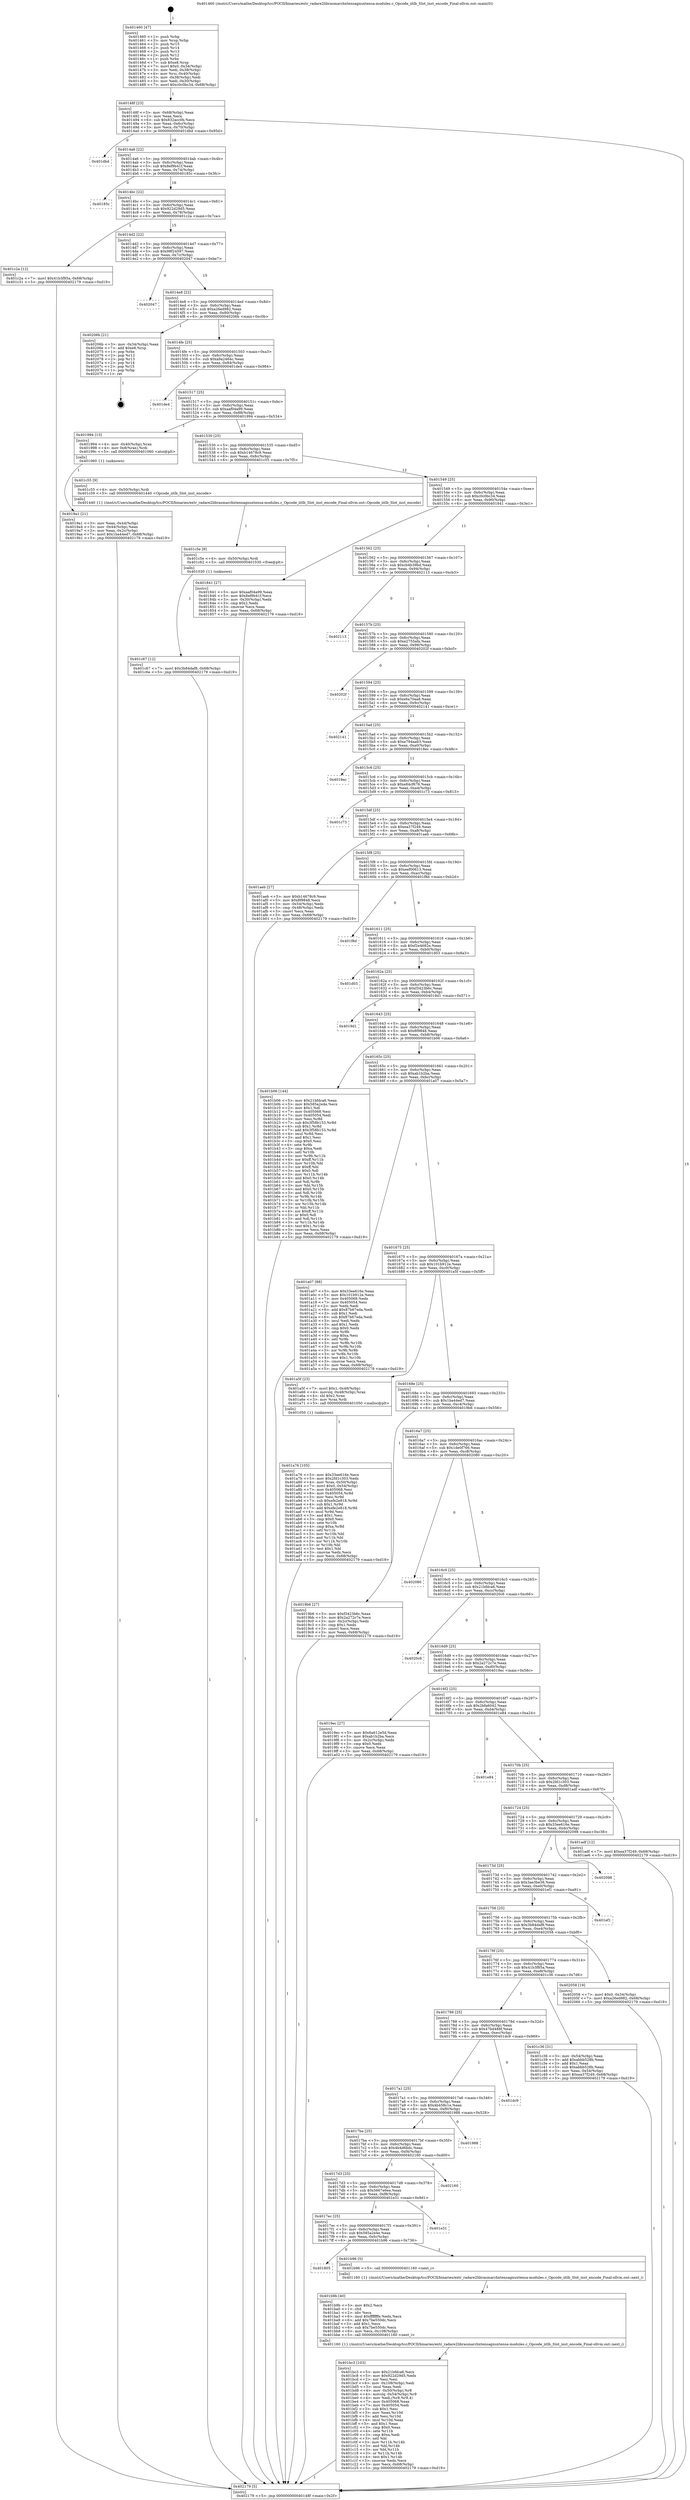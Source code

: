 digraph "0x401460" {
  label = "0x401460 (/mnt/c/Users/mathe/Desktop/tcc/POCII/binaries/extr_radare2librasmarchxtensagnuxtensa-modules.c_Opcode_iitlb_Slot_inst_encode_Final-ollvm.out::main(0))"
  labelloc = "t"
  node[shape=record]

  Entry [label="",width=0.3,height=0.3,shape=circle,fillcolor=black,style=filled]
  "0x40148f" [label="{
     0x40148f [23]\l
     | [instrs]\l
     &nbsp;&nbsp;0x40148f \<+3\>: mov -0x68(%rbp),%eax\l
     &nbsp;&nbsp;0x401492 \<+2\>: mov %eax,%ecx\l
     &nbsp;&nbsp;0x401494 \<+6\>: sub $0x832acc0b,%ecx\l
     &nbsp;&nbsp;0x40149a \<+3\>: mov %eax,-0x6c(%rbp)\l
     &nbsp;&nbsp;0x40149d \<+3\>: mov %ecx,-0x70(%rbp)\l
     &nbsp;&nbsp;0x4014a0 \<+6\>: je 0000000000401dbd \<main+0x95d\>\l
  }"]
  "0x401dbd" [label="{
     0x401dbd\l
  }", style=dashed]
  "0x4014a6" [label="{
     0x4014a6 [22]\l
     | [instrs]\l
     &nbsp;&nbsp;0x4014a6 \<+5\>: jmp 00000000004014ab \<main+0x4b\>\l
     &nbsp;&nbsp;0x4014ab \<+3\>: mov -0x6c(%rbp),%eax\l
     &nbsp;&nbsp;0x4014ae \<+5\>: sub $0x8ef9b41f,%eax\l
     &nbsp;&nbsp;0x4014b3 \<+3\>: mov %eax,-0x74(%rbp)\l
     &nbsp;&nbsp;0x4014b6 \<+6\>: je 000000000040185c \<main+0x3fc\>\l
  }"]
  Exit [label="",width=0.3,height=0.3,shape=circle,fillcolor=black,style=filled,peripheries=2]
  "0x40185c" [label="{
     0x40185c\l
  }", style=dashed]
  "0x4014bc" [label="{
     0x4014bc [22]\l
     | [instrs]\l
     &nbsp;&nbsp;0x4014bc \<+5\>: jmp 00000000004014c1 \<main+0x61\>\l
     &nbsp;&nbsp;0x4014c1 \<+3\>: mov -0x6c(%rbp),%eax\l
     &nbsp;&nbsp;0x4014c4 \<+5\>: sub $0x922d29d5,%eax\l
     &nbsp;&nbsp;0x4014c9 \<+3\>: mov %eax,-0x78(%rbp)\l
     &nbsp;&nbsp;0x4014cc \<+6\>: je 0000000000401c2a \<main+0x7ca\>\l
  }"]
  "0x401c67" [label="{
     0x401c67 [12]\l
     | [instrs]\l
     &nbsp;&nbsp;0x401c67 \<+7\>: movl $0x3b84daf8,-0x68(%rbp)\l
     &nbsp;&nbsp;0x401c6e \<+5\>: jmp 0000000000402179 \<main+0xd19\>\l
  }"]
  "0x401c2a" [label="{
     0x401c2a [12]\l
     | [instrs]\l
     &nbsp;&nbsp;0x401c2a \<+7\>: movl $0x41b3f85a,-0x68(%rbp)\l
     &nbsp;&nbsp;0x401c31 \<+5\>: jmp 0000000000402179 \<main+0xd19\>\l
  }"]
  "0x4014d2" [label="{
     0x4014d2 [22]\l
     | [instrs]\l
     &nbsp;&nbsp;0x4014d2 \<+5\>: jmp 00000000004014d7 \<main+0x77\>\l
     &nbsp;&nbsp;0x4014d7 \<+3\>: mov -0x6c(%rbp),%eax\l
     &nbsp;&nbsp;0x4014da \<+5\>: sub $0x98f24597,%eax\l
     &nbsp;&nbsp;0x4014df \<+3\>: mov %eax,-0x7c(%rbp)\l
     &nbsp;&nbsp;0x4014e2 \<+6\>: je 0000000000402047 \<main+0xbe7\>\l
  }"]
  "0x401c5e" [label="{
     0x401c5e [9]\l
     | [instrs]\l
     &nbsp;&nbsp;0x401c5e \<+4\>: mov -0x50(%rbp),%rdi\l
     &nbsp;&nbsp;0x401c62 \<+5\>: call 0000000000401030 \<free@plt\>\l
     | [calls]\l
     &nbsp;&nbsp;0x401030 \{1\} (unknown)\l
  }"]
  "0x402047" [label="{
     0x402047\l
  }", style=dashed]
  "0x4014e8" [label="{
     0x4014e8 [22]\l
     | [instrs]\l
     &nbsp;&nbsp;0x4014e8 \<+5\>: jmp 00000000004014ed \<main+0x8d\>\l
     &nbsp;&nbsp;0x4014ed \<+3\>: mov -0x6c(%rbp),%eax\l
     &nbsp;&nbsp;0x4014f0 \<+5\>: sub $0xa26ed982,%eax\l
     &nbsp;&nbsp;0x4014f5 \<+3\>: mov %eax,-0x80(%rbp)\l
     &nbsp;&nbsp;0x4014f8 \<+6\>: je 000000000040206b \<main+0xc0b\>\l
  }"]
  "0x401bc3" [label="{
     0x401bc3 [103]\l
     | [instrs]\l
     &nbsp;&nbsp;0x401bc3 \<+5\>: mov $0x21bfdca6,%ecx\l
     &nbsp;&nbsp;0x401bc8 \<+5\>: mov $0x922d29d5,%edx\l
     &nbsp;&nbsp;0x401bcd \<+2\>: xor %esi,%esi\l
     &nbsp;&nbsp;0x401bcf \<+6\>: mov -0x108(%rbp),%edi\l
     &nbsp;&nbsp;0x401bd5 \<+3\>: imul %eax,%edi\l
     &nbsp;&nbsp;0x401bd8 \<+4\>: mov -0x50(%rbp),%r8\l
     &nbsp;&nbsp;0x401bdc \<+4\>: movslq -0x54(%rbp),%r9\l
     &nbsp;&nbsp;0x401be0 \<+4\>: mov %edi,(%r8,%r9,4)\l
     &nbsp;&nbsp;0x401be4 \<+7\>: mov 0x405068,%eax\l
     &nbsp;&nbsp;0x401beb \<+7\>: mov 0x405054,%edi\l
     &nbsp;&nbsp;0x401bf2 \<+3\>: sub $0x1,%esi\l
     &nbsp;&nbsp;0x401bf5 \<+3\>: mov %eax,%r10d\l
     &nbsp;&nbsp;0x401bf8 \<+3\>: add %esi,%r10d\l
     &nbsp;&nbsp;0x401bfb \<+4\>: imul %r10d,%eax\l
     &nbsp;&nbsp;0x401bff \<+3\>: and $0x1,%eax\l
     &nbsp;&nbsp;0x401c02 \<+3\>: cmp $0x0,%eax\l
     &nbsp;&nbsp;0x401c05 \<+4\>: sete %r11b\l
     &nbsp;&nbsp;0x401c09 \<+3\>: cmp $0xa,%edi\l
     &nbsp;&nbsp;0x401c0c \<+3\>: setl %bl\l
     &nbsp;&nbsp;0x401c0f \<+3\>: mov %r11b,%r14b\l
     &nbsp;&nbsp;0x401c12 \<+3\>: and %bl,%r14b\l
     &nbsp;&nbsp;0x401c15 \<+3\>: xor %bl,%r11b\l
     &nbsp;&nbsp;0x401c18 \<+3\>: or %r11b,%r14b\l
     &nbsp;&nbsp;0x401c1b \<+4\>: test $0x1,%r14b\l
     &nbsp;&nbsp;0x401c1f \<+3\>: cmovne %edx,%ecx\l
     &nbsp;&nbsp;0x401c22 \<+3\>: mov %ecx,-0x68(%rbp)\l
     &nbsp;&nbsp;0x401c25 \<+5\>: jmp 0000000000402179 \<main+0xd19\>\l
  }"]
  "0x40206b" [label="{
     0x40206b [21]\l
     | [instrs]\l
     &nbsp;&nbsp;0x40206b \<+3\>: mov -0x34(%rbp),%eax\l
     &nbsp;&nbsp;0x40206e \<+7\>: add $0xe8,%rsp\l
     &nbsp;&nbsp;0x402075 \<+1\>: pop %rbx\l
     &nbsp;&nbsp;0x402076 \<+2\>: pop %r12\l
     &nbsp;&nbsp;0x402078 \<+2\>: pop %r13\l
     &nbsp;&nbsp;0x40207a \<+2\>: pop %r14\l
     &nbsp;&nbsp;0x40207c \<+2\>: pop %r15\l
     &nbsp;&nbsp;0x40207e \<+1\>: pop %rbp\l
     &nbsp;&nbsp;0x40207f \<+1\>: ret\l
  }"]
  "0x4014fe" [label="{
     0x4014fe [25]\l
     | [instrs]\l
     &nbsp;&nbsp;0x4014fe \<+5\>: jmp 0000000000401503 \<main+0xa3\>\l
     &nbsp;&nbsp;0x401503 \<+3\>: mov -0x6c(%rbp),%eax\l
     &nbsp;&nbsp;0x401506 \<+5\>: sub $0xa9a2464c,%eax\l
     &nbsp;&nbsp;0x40150b \<+6\>: mov %eax,-0x84(%rbp)\l
     &nbsp;&nbsp;0x401511 \<+6\>: je 0000000000401de4 \<main+0x984\>\l
  }"]
  "0x401b9b" [label="{
     0x401b9b [40]\l
     | [instrs]\l
     &nbsp;&nbsp;0x401b9b \<+5\>: mov $0x2,%ecx\l
     &nbsp;&nbsp;0x401ba0 \<+1\>: cltd\l
     &nbsp;&nbsp;0x401ba1 \<+2\>: idiv %ecx\l
     &nbsp;&nbsp;0x401ba3 \<+6\>: imul $0xfffffffe,%edx,%ecx\l
     &nbsp;&nbsp;0x401ba9 \<+6\>: add $0x7be550dc,%ecx\l
     &nbsp;&nbsp;0x401baf \<+3\>: add $0x1,%ecx\l
     &nbsp;&nbsp;0x401bb2 \<+6\>: sub $0x7be550dc,%ecx\l
     &nbsp;&nbsp;0x401bb8 \<+6\>: mov %ecx,-0x108(%rbp)\l
     &nbsp;&nbsp;0x401bbe \<+5\>: call 0000000000401160 \<next_i\>\l
     | [calls]\l
     &nbsp;&nbsp;0x401160 \{1\} (/mnt/c/Users/mathe/Desktop/tcc/POCII/binaries/extr_radare2librasmarchxtensagnuxtensa-modules.c_Opcode_iitlb_Slot_inst_encode_Final-ollvm.out::next_i)\l
  }"]
  "0x401de4" [label="{
     0x401de4\l
  }", style=dashed]
  "0x401517" [label="{
     0x401517 [25]\l
     | [instrs]\l
     &nbsp;&nbsp;0x401517 \<+5\>: jmp 000000000040151c \<main+0xbc\>\l
     &nbsp;&nbsp;0x40151c \<+3\>: mov -0x6c(%rbp),%eax\l
     &nbsp;&nbsp;0x40151f \<+5\>: sub $0xaaf04a99,%eax\l
     &nbsp;&nbsp;0x401524 \<+6\>: mov %eax,-0x88(%rbp)\l
     &nbsp;&nbsp;0x40152a \<+6\>: je 0000000000401994 \<main+0x534\>\l
  }"]
  "0x401805" [label="{
     0x401805\l
  }", style=dashed]
  "0x401994" [label="{
     0x401994 [13]\l
     | [instrs]\l
     &nbsp;&nbsp;0x401994 \<+4\>: mov -0x40(%rbp),%rax\l
     &nbsp;&nbsp;0x401998 \<+4\>: mov 0x8(%rax),%rdi\l
     &nbsp;&nbsp;0x40199c \<+5\>: call 0000000000401060 \<atoi@plt\>\l
     | [calls]\l
     &nbsp;&nbsp;0x401060 \{1\} (unknown)\l
  }"]
  "0x401530" [label="{
     0x401530 [25]\l
     | [instrs]\l
     &nbsp;&nbsp;0x401530 \<+5\>: jmp 0000000000401535 \<main+0xd5\>\l
     &nbsp;&nbsp;0x401535 \<+3\>: mov -0x6c(%rbp),%eax\l
     &nbsp;&nbsp;0x401538 \<+5\>: sub $0xb14678c9,%eax\l
     &nbsp;&nbsp;0x40153d \<+6\>: mov %eax,-0x8c(%rbp)\l
     &nbsp;&nbsp;0x401543 \<+6\>: je 0000000000401c55 \<main+0x7f5\>\l
  }"]
  "0x401b96" [label="{
     0x401b96 [5]\l
     | [instrs]\l
     &nbsp;&nbsp;0x401b96 \<+5\>: call 0000000000401160 \<next_i\>\l
     | [calls]\l
     &nbsp;&nbsp;0x401160 \{1\} (/mnt/c/Users/mathe/Desktop/tcc/POCII/binaries/extr_radare2librasmarchxtensagnuxtensa-modules.c_Opcode_iitlb_Slot_inst_encode_Final-ollvm.out::next_i)\l
  }"]
  "0x401c55" [label="{
     0x401c55 [9]\l
     | [instrs]\l
     &nbsp;&nbsp;0x401c55 \<+4\>: mov -0x50(%rbp),%rdi\l
     &nbsp;&nbsp;0x401c59 \<+5\>: call 0000000000401440 \<Opcode_iitlb_Slot_inst_encode\>\l
     | [calls]\l
     &nbsp;&nbsp;0x401440 \{1\} (/mnt/c/Users/mathe/Desktop/tcc/POCII/binaries/extr_radare2librasmarchxtensagnuxtensa-modules.c_Opcode_iitlb_Slot_inst_encode_Final-ollvm.out::Opcode_iitlb_Slot_inst_encode)\l
  }"]
  "0x401549" [label="{
     0x401549 [25]\l
     | [instrs]\l
     &nbsp;&nbsp;0x401549 \<+5\>: jmp 000000000040154e \<main+0xee\>\l
     &nbsp;&nbsp;0x40154e \<+3\>: mov -0x6c(%rbp),%eax\l
     &nbsp;&nbsp;0x401551 \<+5\>: sub $0xc0c0bc34,%eax\l
     &nbsp;&nbsp;0x401556 \<+6\>: mov %eax,-0x90(%rbp)\l
     &nbsp;&nbsp;0x40155c \<+6\>: je 0000000000401841 \<main+0x3e1\>\l
  }"]
  "0x4017ec" [label="{
     0x4017ec [25]\l
     | [instrs]\l
     &nbsp;&nbsp;0x4017ec \<+5\>: jmp 00000000004017f1 \<main+0x391\>\l
     &nbsp;&nbsp;0x4017f1 \<+3\>: mov -0x6c(%rbp),%eax\l
     &nbsp;&nbsp;0x4017f4 \<+5\>: sub $0x585a2e4e,%eax\l
     &nbsp;&nbsp;0x4017f9 \<+6\>: mov %eax,-0xfc(%rbp)\l
     &nbsp;&nbsp;0x4017ff \<+6\>: je 0000000000401b96 \<main+0x736\>\l
  }"]
  "0x401841" [label="{
     0x401841 [27]\l
     | [instrs]\l
     &nbsp;&nbsp;0x401841 \<+5\>: mov $0xaaf04a99,%eax\l
     &nbsp;&nbsp;0x401846 \<+5\>: mov $0x8ef9b41f,%ecx\l
     &nbsp;&nbsp;0x40184b \<+3\>: mov -0x30(%rbp),%edx\l
     &nbsp;&nbsp;0x40184e \<+3\>: cmp $0x2,%edx\l
     &nbsp;&nbsp;0x401851 \<+3\>: cmovne %ecx,%eax\l
     &nbsp;&nbsp;0x401854 \<+3\>: mov %eax,-0x68(%rbp)\l
     &nbsp;&nbsp;0x401857 \<+5\>: jmp 0000000000402179 \<main+0xd19\>\l
  }"]
  "0x401562" [label="{
     0x401562 [25]\l
     | [instrs]\l
     &nbsp;&nbsp;0x401562 \<+5\>: jmp 0000000000401567 \<main+0x107\>\l
     &nbsp;&nbsp;0x401567 \<+3\>: mov -0x6c(%rbp),%eax\l
     &nbsp;&nbsp;0x40156a \<+5\>: sub $0xcb4b39bd,%eax\l
     &nbsp;&nbsp;0x40156f \<+6\>: mov %eax,-0x94(%rbp)\l
     &nbsp;&nbsp;0x401575 \<+6\>: je 0000000000402113 \<main+0xcb3\>\l
  }"]
  "0x402179" [label="{
     0x402179 [5]\l
     | [instrs]\l
     &nbsp;&nbsp;0x402179 \<+5\>: jmp 000000000040148f \<main+0x2f\>\l
  }"]
  "0x401460" [label="{
     0x401460 [47]\l
     | [instrs]\l
     &nbsp;&nbsp;0x401460 \<+1\>: push %rbp\l
     &nbsp;&nbsp;0x401461 \<+3\>: mov %rsp,%rbp\l
     &nbsp;&nbsp;0x401464 \<+2\>: push %r15\l
     &nbsp;&nbsp;0x401466 \<+2\>: push %r14\l
     &nbsp;&nbsp;0x401468 \<+2\>: push %r13\l
     &nbsp;&nbsp;0x40146a \<+2\>: push %r12\l
     &nbsp;&nbsp;0x40146c \<+1\>: push %rbx\l
     &nbsp;&nbsp;0x40146d \<+7\>: sub $0xe8,%rsp\l
     &nbsp;&nbsp;0x401474 \<+7\>: movl $0x0,-0x34(%rbp)\l
     &nbsp;&nbsp;0x40147b \<+3\>: mov %edi,-0x38(%rbp)\l
     &nbsp;&nbsp;0x40147e \<+4\>: mov %rsi,-0x40(%rbp)\l
     &nbsp;&nbsp;0x401482 \<+3\>: mov -0x38(%rbp),%edi\l
     &nbsp;&nbsp;0x401485 \<+3\>: mov %edi,-0x30(%rbp)\l
     &nbsp;&nbsp;0x401488 \<+7\>: movl $0xc0c0bc34,-0x68(%rbp)\l
  }"]
  "0x4019a1" [label="{
     0x4019a1 [21]\l
     | [instrs]\l
     &nbsp;&nbsp;0x4019a1 \<+3\>: mov %eax,-0x44(%rbp)\l
     &nbsp;&nbsp;0x4019a4 \<+3\>: mov -0x44(%rbp),%eax\l
     &nbsp;&nbsp;0x4019a7 \<+3\>: mov %eax,-0x2c(%rbp)\l
     &nbsp;&nbsp;0x4019aa \<+7\>: movl $0x1ba44ed7,-0x68(%rbp)\l
     &nbsp;&nbsp;0x4019b1 \<+5\>: jmp 0000000000402179 \<main+0xd19\>\l
  }"]
  "0x401e31" [label="{
     0x401e31\l
  }", style=dashed]
  "0x402113" [label="{
     0x402113\l
  }", style=dashed]
  "0x40157b" [label="{
     0x40157b [25]\l
     | [instrs]\l
     &nbsp;&nbsp;0x40157b \<+5\>: jmp 0000000000401580 \<main+0x120\>\l
     &nbsp;&nbsp;0x401580 \<+3\>: mov -0x6c(%rbp),%eax\l
     &nbsp;&nbsp;0x401583 \<+5\>: sub $0xe2755afa,%eax\l
     &nbsp;&nbsp;0x401588 \<+6\>: mov %eax,-0x98(%rbp)\l
     &nbsp;&nbsp;0x40158e \<+6\>: je 000000000040202f \<main+0xbcf\>\l
  }"]
  "0x4017d3" [label="{
     0x4017d3 [25]\l
     | [instrs]\l
     &nbsp;&nbsp;0x4017d3 \<+5\>: jmp 00000000004017d8 \<main+0x378\>\l
     &nbsp;&nbsp;0x4017d8 \<+3\>: mov -0x6c(%rbp),%eax\l
     &nbsp;&nbsp;0x4017db \<+5\>: sub $0x5667e6ee,%eax\l
     &nbsp;&nbsp;0x4017e0 \<+6\>: mov %eax,-0xf8(%rbp)\l
     &nbsp;&nbsp;0x4017e6 \<+6\>: je 0000000000401e31 \<main+0x9d1\>\l
  }"]
  "0x40202f" [label="{
     0x40202f\l
  }", style=dashed]
  "0x401594" [label="{
     0x401594 [25]\l
     | [instrs]\l
     &nbsp;&nbsp;0x401594 \<+5\>: jmp 0000000000401599 \<main+0x139\>\l
     &nbsp;&nbsp;0x401599 \<+3\>: mov -0x6c(%rbp),%eax\l
     &nbsp;&nbsp;0x40159c \<+5\>: sub $0xe6a70aa8,%eax\l
     &nbsp;&nbsp;0x4015a1 \<+6\>: mov %eax,-0x9c(%rbp)\l
     &nbsp;&nbsp;0x4015a7 \<+6\>: je 0000000000402141 \<main+0xce1\>\l
  }"]
  "0x402160" [label="{
     0x402160\l
  }", style=dashed]
  "0x402141" [label="{
     0x402141\l
  }", style=dashed]
  "0x4015ad" [label="{
     0x4015ad [25]\l
     | [instrs]\l
     &nbsp;&nbsp;0x4015ad \<+5\>: jmp 00000000004015b2 \<main+0x152\>\l
     &nbsp;&nbsp;0x4015b2 \<+3\>: mov -0x6c(%rbp),%eax\l
     &nbsp;&nbsp;0x4015b5 \<+5\>: sub $0xe794aa63,%eax\l
     &nbsp;&nbsp;0x4015ba \<+6\>: mov %eax,-0xa0(%rbp)\l
     &nbsp;&nbsp;0x4015c0 \<+6\>: je 00000000004018ec \<main+0x48c\>\l
  }"]
  "0x4017ba" [label="{
     0x4017ba [25]\l
     | [instrs]\l
     &nbsp;&nbsp;0x4017ba \<+5\>: jmp 00000000004017bf \<main+0x35f\>\l
     &nbsp;&nbsp;0x4017bf \<+3\>: mov -0x6c(%rbp),%eax\l
     &nbsp;&nbsp;0x4017c2 \<+5\>: sub $0x4b4d6bdc,%eax\l
     &nbsp;&nbsp;0x4017c7 \<+6\>: mov %eax,-0xf4(%rbp)\l
     &nbsp;&nbsp;0x4017cd \<+6\>: je 0000000000402160 \<main+0xd00\>\l
  }"]
  "0x4018ec" [label="{
     0x4018ec\l
  }", style=dashed]
  "0x4015c6" [label="{
     0x4015c6 [25]\l
     | [instrs]\l
     &nbsp;&nbsp;0x4015c6 \<+5\>: jmp 00000000004015cb \<main+0x16b\>\l
     &nbsp;&nbsp;0x4015cb \<+3\>: mov -0x6c(%rbp),%eax\l
     &nbsp;&nbsp;0x4015ce \<+5\>: sub $0xe84cf676,%eax\l
     &nbsp;&nbsp;0x4015d3 \<+6\>: mov %eax,-0xa4(%rbp)\l
     &nbsp;&nbsp;0x4015d9 \<+6\>: je 0000000000401c73 \<main+0x813\>\l
  }"]
  "0x401988" [label="{
     0x401988\l
  }", style=dashed]
  "0x401c73" [label="{
     0x401c73\l
  }", style=dashed]
  "0x4015df" [label="{
     0x4015df [25]\l
     | [instrs]\l
     &nbsp;&nbsp;0x4015df \<+5\>: jmp 00000000004015e4 \<main+0x184\>\l
     &nbsp;&nbsp;0x4015e4 \<+3\>: mov -0x6c(%rbp),%eax\l
     &nbsp;&nbsp;0x4015e7 \<+5\>: sub $0xea37f249,%eax\l
     &nbsp;&nbsp;0x4015ec \<+6\>: mov %eax,-0xa8(%rbp)\l
     &nbsp;&nbsp;0x4015f2 \<+6\>: je 0000000000401aeb \<main+0x68b\>\l
  }"]
  "0x4017a1" [label="{
     0x4017a1 [25]\l
     | [instrs]\l
     &nbsp;&nbsp;0x4017a1 \<+5\>: jmp 00000000004017a6 \<main+0x346\>\l
     &nbsp;&nbsp;0x4017a6 \<+3\>: mov -0x6c(%rbp),%eax\l
     &nbsp;&nbsp;0x4017a9 \<+5\>: sub $0x4b458c1e,%eax\l
     &nbsp;&nbsp;0x4017ae \<+6\>: mov %eax,-0xf0(%rbp)\l
     &nbsp;&nbsp;0x4017b4 \<+6\>: je 0000000000401988 \<main+0x528\>\l
  }"]
  "0x401aeb" [label="{
     0x401aeb [27]\l
     | [instrs]\l
     &nbsp;&nbsp;0x401aeb \<+5\>: mov $0xb14678c9,%eax\l
     &nbsp;&nbsp;0x401af0 \<+5\>: mov $0x8f9848,%ecx\l
     &nbsp;&nbsp;0x401af5 \<+3\>: mov -0x54(%rbp),%edx\l
     &nbsp;&nbsp;0x401af8 \<+3\>: cmp -0x48(%rbp),%edx\l
     &nbsp;&nbsp;0x401afb \<+3\>: cmovl %ecx,%eax\l
     &nbsp;&nbsp;0x401afe \<+3\>: mov %eax,-0x68(%rbp)\l
     &nbsp;&nbsp;0x401b01 \<+5\>: jmp 0000000000402179 \<main+0xd19\>\l
  }"]
  "0x4015f8" [label="{
     0x4015f8 [25]\l
     | [instrs]\l
     &nbsp;&nbsp;0x4015f8 \<+5\>: jmp 00000000004015fd \<main+0x19d\>\l
     &nbsp;&nbsp;0x4015fd \<+3\>: mov -0x6c(%rbp),%eax\l
     &nbsp;&nbsp;0x401600 \<+5\>: sub $0xeef00613,%eax\l
     &nbsp;&nbsp;0x401605 \<+6\>: mov %eax,-0xac(%rbp)\l
     &nbsp;&nbsp;0x40160b \<+6\>: je 0000000000401f8d \<main+0xb2d\>\l
  }"]
  "0x401dc9" [label="{
     0x401dc9\l
  }", style=dashed]
  "0x401f8d" [label="{
     0x401f8d\l
  }", style=dashed]
  "0x401611" [label="{
     0x401611 [25]\l
     | [instrs]\l
     &nbsp;&nbsp;0x401611 \<+5\>: jmp 0000000000401616 \<main+0x1b6\>\l
     &nbsp;&nbsp;0x401616 \<+3\>: mov -0x6c(%rbp),%eax\l
     &nbsp;&nbsp;0x401619 \<+5\>: sub $0xf2e4682e,%eax\l
     &nbsp;&nbsp;0x40161e \<+6\>: mov %eax,-0xb0(%rbp)\l
     &nbsp;&nbsp;0x401624 \<+6\>: je 0000000000401d03 \<main+0x8a3\>\l
  }"]
  "0x401788" [label="{
     0x401788 [25]\l
     | [instrs]\l
     &nbsp;&nbsp;0x401788 \<+5\>: jmp 000000000040178d \<main+0x32d\>\l
     &nbsp;&nbsp;0x40178d \<+3\>: mov -0x6c(%rbp),%eax\l
     &nbsp;&nbsp;0x401790 \<+5\>: sub $0x47bd488f,%eax\l
     &nbsp;&nbsp;0x401795 \<+6\>: mov %eax,-0xec(%rbp)\l
     &nbsp;&nbsp;0x40179b \<+6\>: je 0000000000401dc9 \<main+0x969\>\l
  }"]
  "0x401d03" [label="{
     0x401d03\l
  }", style=dashed]
  "0x40162a" [label="{
     0x40162a [25]\l
     | [instrs]\l
     &nbsp;&nbsp;0x40162a \<+5\>: jmp 000000000040162f \<main+0x1cf\>\l
     &nbsp;&nbsp;0x40162f \<+3\>: mov -0x6c(%rbp),%eax\l
     &nbsp;&nbsp;0x401632 \<+5\>: sub $0xf3423b6c,%eax\l
     &nbsp;&nbsp;0x401637 \<+6\>: mov %eax,-0xb4(%rbp)\l
     &nbsp;&nbsp;0x40163d \<+6\>: je 00000000004019d1 \<main+0x571\>\l
  }"]
  "0x401c36" [label="{
     0x401c36 [31]\l
     | [instrs]\l
     &nbsp;&nbsp;0x401c36 \<+3\>: mov -0x54(%rbp),%eax\l
     &nbsp;&nbsp;0x401c39 \<+5\>: add $0xabbb528b,%eax\l
     &nbsp;&nbsp;0x401c3e \<+3\>: add $0x1,%eax\l
     &nbsp;&nbsp;0x401c41 \<+5\>: sub $0xabbb528b,%eax\l
     &nbsp;&nbsp;0x401c46 \<+3\>: mov %eax,-0x54(%rbp)\l
     &nbsp;&nbsp;0x401c49 \<+7\>: movl $0xea37f249,-0x68(%rbp)\l
     &nbsp;&nbsp;0x401c50 \<+5\>: jmp 0000000000402179 \<main+0xd19\>\l
  }"]
  "0x4019d1" [label="{
     0x4019d1\l
  }", style=dashed]
  "0x401643" [label="{
     0x401643 [25]\l
     | [instrs]\l
     &nbsp;&nbsp;0x401643 \<+5\>: jmp 0000000000401648 \<main+0x1e8\>\l
     &nbsp;&nbsp;0x401648 \<+3\>: mov -0x6c(%rbp),%eax\l
     &nbsp;&nbsp;0x40164b \<+5\>: sub $0x8f9848,%eax\l
     &nbsp;&nbsp;0x401650 \<+6\>: mov %eax,-0xb8(%rbp)\l
     &nbsp;&nbsp;0x401656 \<+6\>: je 0000000000401b06 \<main+0x6a6\>\l
  }"]
  "0x40176f" [label="{
     0x40176f [25]\l
     | [instrs]\l
     &nbsp;&nbsp;0x40176f \<+5\>: jmp 0000000000401774 \<main+0x314\>\l
     &nbsp;&nbsp;0x401774 \<+3\>: mov -0x6c(%rbp),%eax\l
     &nbsp;&nbsp;0x401777 \<+5\>: sub $0x41b3f85a,%eax\l
     &nbsp;&nbsp;0x40177c \<+6\>: mov %eax,-0xe8(%rbp)\l
     &nbsp;&nbsp;0x401782 \<+6\>: je 0000000000401c36 \<main+0x7d6\>\l
  }"]
  "0x401b06" [label="{
     0x401b06 [144]\l
     | [instrs]\l
     &nbsp;&nbsp;0x401b06 \<+5\>: mov $0x21bfdca6,%eax\l
     &nbsp;&nbsp;0x401b0b \<+5\>: mov $0x585a2e4e,%ecx\l
     &nbsp;&nbsp;0x401b10 \<+2\>: mov $0x1,%dl\l
     &nbsp;&nbsp;0x401b12 \<+7\>: mov 0x405068,%esi\l
     &nbsp;&nbsp;0x401b19 \<+7\>: mov 0x405054,%edi\l
     &nbsp;&nbsp;0x401b20 \<+3\>: mov %esi,%r8d\l
     &nbsp;&nbsp;0x401b23 \<+7\>: sub $0x3f58b153,%r8d\l
     &nbsp;&nbsp;0x401b2a \<+4\>: sub $0x1,%r8d\l
     &nbsp;&nbsp;0x401b2e \<+7\>: add $0x3f58b153,%r8d\l
     &nbsp;&nbsp;0x401b35 \<+4\>: imul %r8d,%esi\l
     &nbsp;&nbsp;0x401b39 \<+3\>: and $0x1,%esi\l
     &nbsp;&nbsp;0x401b3c \<+3\>: cmp $0x0,%esi\l
     &nbsp;&nbsp;0x401b3f \<+4\>: sete %r9b\l
     &nbsp;&nbsp;0x401b43 \<+3\>: cmp $0xa,%edi\l
     &nbsp;&nbsp;0x401b46 \<+4\>: setl %r10b\l
     &nbsp;&nbsp;0x401b4a \<+3\>: mov %r9b,%r11b\l
     &nbsp;&nbsp;0x401b4d \<+4\>: xor $0xff,%r11b\l
     &nbsp;&nbsp;0x401b51 \<+3\>: mov %r10b,%bl\l
     &nbsp;&nbsp;0x401b54 \<+3\>: xor $0xff,%bl\l
     &nbsp;&nbsp;0x401b57 \<+3\>: xor $0x0,%dl\l
     &nbsp;&nbsp;0x401b5a \<+3\>: mov %r11b,%r14b\l
     &nbsp;&nbsp;0x401b5d \<+4\>: and $0x0,%r14b\l
     &nbsp;&nbsp;0x401b61 \<+3\>: and %dl,%r9b\l
     &nbsp;&nbsp;0x401b64 \<+3\>: mov %bl,%r15b\l
     &nbsp;&nbsp;0x401b67 \<+4\>: and $0x0,%r15b\l
     &nbsp;&nbsp;0x401b6b \<+3\>: and %dl,%r10b\l
     &nbsp;&nbsp;0x401b6e \<+3\>: or %r9b,%r14b\l
     &nbsp;&nbsp;0x401b71 \<+3\>: or %r10b,%r15b\l
     &nbsp;&nbsp;0x401b74 \<+3\>: xor %r15b,%r14b\l
     &nbsp;&nbsp;0x401b77 \<+3\>: or %bl,%r11b\l
     &nbsp;&nbsp;0x401b7a \<+4\>: xor $0xff,%r11b\l
     &nbsp;&nbsp;0x401b7e \<+3\>: or $0x0,%dl\l
     &nbsp;&nbsp;0x401b81 \<+3\>: and %dl,%r11b\l
     &nbsp;&nbsp;0x401b84 \<+3\>: or %r11b,%r14b\l
     &nbsp;&nbsp;0x401b87 \<+4\>: test $0x1,%r14b\l
     &nbsp;&nbsp;0x401b8b \<+3\>: cmovne %ecx,%eax\l
     &nbsp;&nbsp;0x401b8e \<+3\>: mov %eax,-0x68(%rbp)\l
     &nbsp;&nbsp;0x401b91 \<+5\>: jmp 0000000000402179 \<main+0xd19\>\l
  }"]
  "0x40165c" [label="{
     0x40165c [25]\l
     | [instrs]\l
     &nbsp;&nbsp;0x40165c \<+5\>: jmp 0000000000401661 \<main+0x201\>\l
     &nbsp;&nbsp;0x401661 \<+3\>: mov -0x6c(%rbp),%eax\l
     &nbsp;&nbsp;0x401664 \<+5\>: sub $0xab1b2ba,%eax\l
     &nbsp;&nbsp;0x401669 \<+6\>: mov %eax,-0xbc(%rbp)\l
     &nbsp;&nbsp;0x40166f \<+6\>: je 0000000000401a07 \<main+0x5a7\>\l
  }"]
  "0x402058" [label="{
     0x402058 [19]\l
     | [instrs]\l
     &nbsp;&nbsp;0x402058 \<+7\>: movl $0x0,-0x34(%rbp)\l
     &nbsp;&nbsp;0x40205f \<+7\>: movl $0xa26ed982,-0x68(%rbp)\l
     &nbsp;&nbsp;0x402066 \<+5\>: jmp 0000000000402179 \<main+0xd19\>\l
  }"]
  "0x401a07" [label="{
     0x401a07 [88]\l
     | [instrs]\l
     &nbsp;&nbsp;0x401a07 \<+5\>: mov $0x33ee616e,%eax\l
     &nbsp;&nbsp;0x401a0c \<+5\>: mov $0x101b912e,%ecx\l
     &nbsp;&nbsp;0x401a11 \<+7\>: mov 0x405068,%edx\l
     &nbsp;&nbsp;0x401a18 \<+7\>: mov 0x405054,%esi\l
     &nbsp;&nbsp;0x401a1f \<+2\>: mov %edx,%edi\l
     &nbsp;&nbsp;0x401a21 \<+6\>: add $0x87b67eda,%edi\l
     &nbsp;&nbsp;0x401a27 \<+3\>: sub $0x1,%edi\l
     &nbsp;&nbsp;0x401a2a \<+6\>: sub $0x87b67eda,%edi\l
     &nbsp;&nbsp;0x401a30 \<+3\>: imul %edi,%edx\l
     &nbsp;&nbsp;0x401a33 \<+3\>: and $0x1,%edx\l
     &nbsp;&nbsp;0x401a36 \<+3\>: cmp $0x0,%edx\l
     &nbsp;&nbsp;0x401a39 \<+4\>: sete %r8b\l
     &nbsp;&nbsp;0x401a3d \<+3\>: cmp $0xa,%esi\l
     &nbsp;&nbsp;0x401a40 \<+4\>: setl %r9b\l
     &nbsp;&nbsp;0x401a44 \<+3\>: mov %r8b,%r10b\l
     &nbsp;&nbsp;0x401a47 \<+3\>: and %r9b,%r10b\l
     &nbsp;&nbsp;0x401a4a \<+3\>: xor %r9b,%r8b\l
     &nbsp;&nbsp;0x401a4d \<+3\>: or %r8b,%r10b\l
     &nbsp;&nbsp;0x401a50 \<+4\>: test $0x1,%r10b\l
     &nbsp;&nbsp;0x401a54 \<+3\>: cmovne %ecx,%eax\l
     &nbsp;&nbsp;0x401a57 \<+3\>: mov %eax,-0x68(%rbp)\l
     &nbsp;&nbsp;0x401a5a \<+5\>: jmp 0000000000402179 \<main+0xd19\>\l
  }"]
  "0x401675" [label="{
     0x401675 [25]\l
     | [instrs]\l
     &nbsp;&nbsp;0x401675 \<+5\>: jmp 000000000040167a \<main+0x21a\>\l
     &nbsp;&nbsp;0x40167a \<+3\>: mov -0x6c(%rbp),%eax\l
     &nbsp;&nbsp;0x40167d \<+5\>: sub $0x101b912e,%eax\l
     &nbsp;&nbsp;0x401682 \<+6\>: mov %eax,-0xc0(%rbp)\l
     &nbsp;&nbsp;0x401688 \<+6\>: je 0000000000401a5f \<main+0x5ff\>\l
  }"]
  "0x401756" [label="{
     0x401756 [25]\l
     | [instrs]\l
     &nbsp;&nbsp;0x401756 \<+5\>: jmp 000000000040175b \<main+0x2fb\>\l
     &nbsp;&nbsp;0x40175b \<+3\>: mov -0x6c(%rbp),%eax\l
     &nbsp;&nbsp;0x40175e \<+5\>: sub $0x3b84daf8,%eax\l
     &nbsp;&nbsp;0x401763 \<+6\>: mov %eax,-0xe4(%rbp)\l
     &nbsp;&nbsp;0x401769 \<+6\>: je 0000000000402058 \<main+0xbf8\>\l
  }"]
  "0x401a5f" [label="{
     0x401a5f [23]\l
     | [instrs]\l
     &nbsp;&nbsp;0x401a5f \<+7\>: movl $0x1,-0x48(%rbp)\l
     &nbsp;&nbsp;0x401a66 \<+4\>: movslq -0x48(%rbp),%rax\l
     &nbsp;&nbsp;0x401a6a \<+4\>: shl $0x2,%rax\l
     &nbsp;&nbsp;0x401a6e \<+3\>: mov %rax,%rdi\l
     &nbsp;&nbsp;0x401a71 \<+5\>: call 0000000000401050 \<malloc@plt\>\l
     | [calls]\l
     &nbsp;&nbsp;0x401050 \{1\} (unknown)\l
  }"]
  "0x40168e" [label="{
     0x40168e [25]\l
     | [instrs]\l
     &nbsp;&nbsp;0x40168e \<+5\>: jmp 0000000000401693 \<main+0x233\>\l
     &nbsp;&nbsp;0x401693 \<+3\>: mov -0x6c(%rbp),%eax\l
     &nbsp;&nbsp;0x401696 \<+5\>: sub $0x1ba44ed7,%eax\l
     &nbsp;&nbsp;0x40169b \<+6\>: mov %eax,-0xc4(%rbp)\l
     &nbsp;&nbsp;0x4016a1 \<+6\>: je 00000000004019b6 \<main+0x556\>\l
  }"]
  "0x401ef1" [label="{
     0x401ef1\l
  }", style=dashed]
  "0x4019b6" [label="{
     0x4019b6 [27]\l
     | [instrs]\l
     &nbsp;&nbsp;0x4019b6 \<+5\>: mov $0xf3423b6c,%eax\l
     &nbsp;&nbsp;0x4019bb \<+5\>: mov $0x2a272c7e,%ecx\l
     &nbsp;&nbsp;0x4019c0 \<+3\>: mov -0x2c(%rbp),%edx\l
     &nbsp;&nbsp;0x4019c3 \<+3\>: cmp $0x1,%edx\l
     &nbsp;&nbsp;0x4019c6 \<+3\>: cmovl %ecx,%eax\l
     &nbsp;&nbsp;0x4019c9 \<+3\>: mov %eax,-0x68(%rbp)\l
     &nbsp;&nbsp;0x4019cc \<+5\>: jmp 0000000000402179 \<main+0xd19\>\l
  }"]
  "0x4016a7" [label="{
     0x4016a7 [25]\l
     | [instrs]\l
     &nbsp;&nbsp;0x4016a7 \<+5\>: jmp 00000000004016ac \<main+0x24c\>\l
     &nbsp;&nbsp;0x4016ac \<+3\>: mov -0x6c(%rbp),%eax\l
     &nbsp;&nbsp;0x4016af \<+5\>: sub $0x1de0f766,%eax\l
     &nbsp;&nbsp;0x4016b4 \<+6\>: mov %eax,-0xc8(%rbp)\l
     &nbsp;&nbsp;0x4016ba \<+6\>: je 0000000000402080 \<main+0xc20\>\l
  }"]
  "0x40173d" [label="{
     0x40173d [25]\l
     | [instrs]\l
     &nbsp;&nbsp;0x40173d \<+5\>: jmp 0000000000401742 \<main+0x2e2\>\l
     &nbsp;&nbsp;0x401742 \<+3\>: mov -0x6c(%rbp),%eax\l
     &nbsp;&nbsp;0x401745 \<+5\>: sub $0x3ae3be36,%eax\l
     &nbsp;&nbsp;0x40174a \<+6\>: mov %eax,-0xe0(%rbp)\l
     &nbsp;&nbsp;0x401750 \<+6\>: je 0000000000401ef1 \<main+0xa91\>\l
  }"]
  "0x402080" [label="{
     0x402080\l
  }", style=dashed]
  "0x4016c0" [label="{
     0x4016c0 [25]\l
     | [instrs]\l
     &nbsp;&nbsp;0x4016c0 \<+5\>: jmp 00000000004016c5 \<main+0x265\>\l
     &nbsp;&nbsp;0x4016c5 \<+3\>: mov -0x6c(%rbp),%eax\l
     &nbsp;&nbsp;0x4016c8 \<+5\>: sub $0x21bfdca6,%eax\l
     &nbsp;&nbsp;0x4016cd \<+6\>: mov %eax,-0xcc(%rbp)\l
     &nbsp;&nbsp;0x4016d3 \<+6\>: je 00000000004020c6 \<main+0xc66\>\l
  }"]
  "0x402098" [label="{
     0x402098\l
  }", style=dashed]
  "0x4020c6" [label="{
     0x4020c6\l
  }", style=dashed]
  "0x4016d9" [label="{
     0x4016d9 [25]\l
     | [instrs]\l
     &nbsp;&nbsp;0x4016d9 \<+5\>: jmp 00000000004016de \<main+0x27e\>\l
     &nbsp;&nbsp;0x4016de \<+3\>: mov -0x6c(%rbp),%eax\l
     &nbsp;&nbsp;0x4016e1 \<+5\>: sub $0x2a272c7e,%eax\l
     &nbsp;&nbsp;0x4016e6 \<+6\>: mov %eax,-0xd0(%rbp)\l
     &nbsp;&nbsp;0x4016ec \<+6\>: je 00000000004019ec \<main+0x58c\>\l
  }"]
  "0x401724" [label="{
     0x401724 [25]\l
     | [instrs]\l
     &nbsp;&nbsp;0x401724 \<+5\>: jmp 0000000000401729 \<main+0x2c9\>\l
     &nbsp;&nbsp;0x401729 \<+3\>: mov -0x6c(%rbp),%eax\l
     &nbsp;&nbsp;0x40172c \<+5\>: sub $0x33ee616e,%eax\l
     &nbsp;&nbsp;0x401731 \<+6\>: mov %eax,-0xdc(%rbp)\l
     &nbsp;&nbsp;0x401737 \<+6\>: je 0000000000402098 \<main+0xc38\>\l
  }"]
  "0x4019ec" [label="{
     0x4019ec [27]\l
     | [instrs]\l
     &nbsp;&nbsp;0x4019ec \<+5\>: mov $0x6a612e5d,%eax\l
     &nbsp;&nbsp;0x4019f1 \<+5\>: mov $0xab1b2ba,%ecx\l
     &nbsp;&nbsp;0x4019f6 \<+3\>: mov -0x2c(%rbp),%edx\l
     &nbsp;&nbsp;0x4019f9 \<+3\>: cmp $0x0,%edx\l
     &nbsp;&nbsp;0x4019fc \<+3\>: cmove %ecx,%eax\l
     &nbsp;&nbsp;0x4019ff \<+3\>: mov %eax,-0x68(%rbp)\l
     &nbsp;&nbsp;0x401a02 \<+5\>: jmp 0000000000402179 \<main+0xd19\>\l
  }"]
  "0x4016f2" [label="{
     0x4016f2 [25]\l
     | [instrs]\l
     &nbsp;&nbsp;0x4016f2 \<+5\>: jmp 00000000004016f7 \<main+0x297\>\l
     &nbsp;&nbsp;0x4016f7 \<+3\>: mov -0x6c(%rbp),%eax\l
     &nbsp;&nbsp;0x4016fa \<+5\>: sub $0x2bfa6042,%eax\l
     &nbsp;&nbsp;0x4016ff \<+6\>: mov %eax,-0xd4(%rbp)\l
     &nbsp;&nbsp;0x401705 \<+6\>: je 0000000000401e84 \<main+0xa24\>\l
  }"]
  "0x401a76" [label="{
     0x401a76 [105]\l
     | [instrs]\l
     &nbsp;&nbsp;0x401a76 \<+5\>: mov $0x33ee616e,%ecx\l
     &nbsp;&nbsp;0x401a7b \<+5\>: mov $0x2fd1c303,%edx\l
     &nbsp;&nbsp;0x401a80 \<+4\>: mov %rax,-0x50(%rbp)\l
     &nbsp;&nbsp;0x401a84 \<+7\>: movl $0x0,-0x54(%rbp)\l
     &nbsp;&nbsp;0x401a8b \<+7\>: mov 0x405068,%esi\l
     &nbsp;&nbsp;0x401a92 \<+8\>: mov 0x405054,%r8d\l
     &nbsp;&nbsp;0x401a9a \<+3\>: mov %esi,%r9d\l
     &nbsp;&nbsp;0x401a9d \<+7\>: sub $0xefe2e818,%r9d\l
     &nbsp;&nbsp;0x401aa4 \<+4\>: sub $0x1,%r9d\l
     &nbsp;&nbsp;0x401aa8 \<+7\>: add $0xefe2e818,%r9d\l
     &nbsp;&nbsp;0x401aaf \<+4\>: imul %r9d,%esi\l
     &nbsp;&nbsp;0x401ab3 \<+3\>: and $0x1,%esi\l
     &nbsp;&nbsp;0x401ab6 \<+3\>: cmp $0x0,%esi\l
     &nbsp;&nbsp;0x401ab9 \<+4\>: sete %r10b\l
     &nbsp;&nbsp;0x401abd \<+4\>: cmp $0xa,%r8d\l
     &nbsp;&nbsp;0x401ac1 \<+4\>: setl %r11b\l
     &nbsp;&nbsp;0x401ac5 \<+3\>: mov %r10b,%bl\l
     &nbsp;&nbsp;0x401ac8 \<+3\>: and %r11b,%bl\l
     &nbsp;&nbsp;0x401acb \<+3\>: xor %r11b,%r10b\l
     &nbsp;&nbsp;0x401ace \<+3\>: or %r10b,%bl\l
     &nbsp;&nbsp;0x401ad1 \<+3\>: test $0x1,%bl\l
     &nbsp;&nbsp;0x401ad4 \<+3\>: cmovne %edx,%ecx\l
     &nbsp;&nbsp;0x401ad7 \<+3\>: mov %ecx,-0x68(%rbp)\l
     &nbsp;&nbsp;0x401ada \<+5\>: jmp 0000000000402179 \<main+0xd19\>\l
  }"]
  "0x401adf" [label="{
     0x401adf [12]\l
     | [instrs]\l
     &nbsp;&nbsp;0x401adf \<+7\>: movl $0xea37f249,-0x68(%rbp)\l
     &nbsp;&nbsp;0x401ae6 \<+5\>: jmp 0000000000402179 \<main+0xd19\>\l
  }"]
  "0x401e84" [label="{
     0x401e84\l
  }", style=dashed]
  "0x40170b" [label="{
     0x40170b [25]\l
     | [instrs]\l
     &nbsp;&nbsp;0x40170b \<+5\>: jmp 0000000000401710 \<main+0x2b0\>\l
     &nbsp;&nbsp;0x401710 \<+3\>: mov -0x6c(%rbp),%eax\l
     &nbsp;&nbsp;0x401713 \<+5\>: sub $0x2fd1c303,%eax\l
     &nbsp;&nbsp;0x401718 \<+6\>: mov %eax,-0xd8(%rbp)\l
     &nbsp;&nbsp;0x40171e \<+6\>: je 0000000000401adf \<main+0x67f\>\l
  }"]
  Entry -> "0x401460" [label=" 1"]
  "0x40148f" -> "0x401dbd" [label=" 0"]
  "0x40148f" -> "0x4014a6" [label=" 16"]
  "0x40206b" -> Exit [label=" 1"]
  "0x4014a6" -> "0x40185c" [label=" 0"]
  "0x4014a6" -> "0x4014bc" [label=" 16"]
  "0x402058" -> "0x402179" [label=" 1"]
  "0x4014bc" -> "0x401c2a" [label=" 1"]
  "0x4014bc" -> "0x4014d2" [label=" 15"]
  "0x401c67" -> "0x402179" [label=" 1"]
  "0x4014d2" -> "0x402047" [label=" 0"]
  "0x4014d2" -> "0x4014e8" [label=" 15"]
  "0x401c5e" -> "0x401c67" [label=" 1"]
  "0x4014e8" -> "0x40206b" [label=" 1"]
  "0x4014e8" -> "0x4014fe" [label=" 14"]
  "0x401c55" -> "0x401c5e" [label=" 1"]
  "0x4014fe" -> "0x401de4" [label=" 0"]
  "0x4014fe" -> "0x401517" [label=" 14"]
  "0x401c36" -> "0x402179" [label=" 1"]
  "0x401517" -> "0x401994" [label=" 1"]
  "0x401517" -> "0x401530" [label=" 13"]
  "0x401c2a" -> "0x402179" [label=" 1"]
  "0x401530" -> "0x401c55" [label=" 1"]
  "0x401530" -> "0x401549" [label=" 12"]
  "0x401bc3" -> "0x402179" [label=" 1"]
  "0x401549" -> "0x401841" [label=" 1"]
  "0x401549" -> "0x401562" [label=" 11"]
  "0x401841" -> "0x402179" [label=" 1"]
  "0x401460" -> "0x40148f" [label=" 1"]
  "0x402179" -> "0x40148f" [label=" 15"]
  "0x401994" -> "0x4019a1" [label=" 1"]
  "0x4019a1" -> "0x402179" [label=" 1"]
  "0x401b96" -> "0x401b9b" [label=" 1"]
  "0x401562" -> "0x402113" [label=" 0"]
  "0x401562" -> "0x40157b" [label=" 11"]
  "0x4017ec" -> "0x401805" [label=" 0"]
  "0x40157b" -> "0x40202f" [label=" 0"]
  "0x40157b" -> "0x401594" [label=" 11"]
  "0x401b9b" -> "0x401bc3" [label=" 1"]
  "0x401594" -> "0x402141" [label=" 0"]
  "0x401594" -> "0x4015ad" [label=" 11"]
  "0x4017d3" -> "0x4017ec" [label=" 1"]
  "0x4015ad" -> "0x4018ec" [label=" 0"]
  "0x4015ad" -> "0x4015c6" [label=" 11"]
  "0x4017ec" -> "0x401b96" [label=" 1"]
  "0x4015c6" -> "0x401c73" [label=" 0"]
  "0x4015c6" -> "0x4015df" [label=" 11"]
  "0x4017ba" -> "0x4017d3" [label=" 1"]
  "0x4015df" -> "0x401aeb" [label=" 2"]
  "0x4015df" -> "0x4015f8" [label=" 9"]
  "0x4017d3" -> "0x401e31" [label=" 0"]
  "0x4015f8" -> "0x401f8d" [label=" 0"]
  "0x4015f8" -> "0x401611" [label=" 9"]
  "0x4017a1" -> "0x4017ba" [label=" 1"]
  "0x401611" -> "0x401d03" [label=" 0"]
  "0x401611" -> "0x40162a" [label=" 9"]
  "0x4017ba" -> "0x402160" [label=" 0"]
  "0x40162a" -> "0x4019d1" [label=" 0"]
  "0x40162a" -> "0x401643" [label=" 9"]
  "0x401788" -> "0x4017a1" [label=" 1"]
  "0x401643" -> "0x401b06" [label=" 1"]
  "0x401643" -> "0x40165c" [label=" 8"]
  "0x4017a1" -> "0x401988" [label=" 0"]
  "0x40165c" -> "0x401a07" [label=" 1"]
  "0x40165c" -> "0x401675" [label=" 7"]
  "0x40176f" -> "0x401788" [label=" 1"]
  "0x401675" -> "0x401a5f" [label=" 1"]
  "0x401675" -> "0x40168e" [label=" 6"]
  "0x401788" -> "0x401dc9" [label=" 0"]
  "0x40168e" -> "0x4019b6" [label=" 1"]
  "0x40168e" -> "0x4016a7" [label=" 5"]
  "0x4019b6" -> "0x402179" [label=" 1"]
  "0x401756" -> "0x40176f" [label=" 2"]
  "0x4016a7" -> "0x402080" [label=" 0"]
  "0x4016a7" -> "0x4016c0" [label=" 5"]
  "0x40176f" -> "0x401c36" [label=" 1"]
  "0x4016c0" -> "0x4020c6" [label=" 0"]
  "0x4016c0" -> "0x4016d9" [label=" 5"]
  "0x40173d" -> "0x401756" [label=" 3"]
  "0x4016d9" -> "0x4019ec" [label=" 1"]
  "0x4016d9" -> "0x4016f2" [label=" 4"]
  "0x4019ec" -> "0x402179" [label=" 1"]
  "0x401a07" -> "0x402179" [label=" 1"]
  "0x401a5f" -> "0x401a76" [label=" 1"]
  "0x401a76" -> "0x402179" [label=" 1"]
  "0x401756" -> "0x402058" [label=" 1"]
  "0x4016f2" -> "0x401e84" [label=" 0"]
  "0x4016f2" -> "0x40170b" [label=" 4"]
  "0x401724" -> "0x40173d" [label=" 3"]
  "0x40170b" -> "0x401adf" [label=" 1"]
  "0x40170b" -> "0x401724" [label=" 3"]
  "0x401adf" -> "0x402179" [label=" 1"]
  "0x401aeb" -> "0x402179" [label=" 2"]
  "0x401b06" -> "0x402179" [label=" 1"]
  "0x40173d" -> "0x401ef1" [label=" 0"]
  "0x401724" -> "0x402098" [label=" 0"]
}
